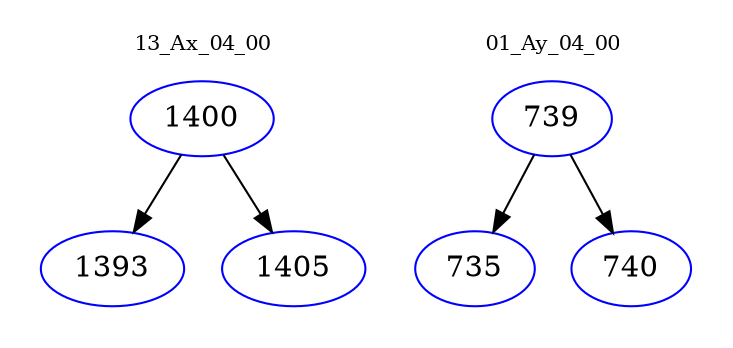 digraph{
subgraph cluster_0 {
color = white
label = "13_Ax_04_00";
fontsize=10;
T0_1400 [label="1400", color="blue"]
T0_1400 -> T0_1393 [color="black"]
T0_1393 [label="1393", color="blue"]
T0_1400 -> T0_1405 [color="black"]
T0_1405 [label="1405", color="blue"]
}
subgraph cluster_1 {
color = white
label = "01_Ay_04_00";
fontsize=10;
T1_739 [label="739", color="blue"]
T1_739 -> T1_735 [color="black"]
T1_735 [label="735", color="blue"]
T1_739 -> T1_740 [color="black"]
T1_740 [label="740", color="blue"]
}
}
